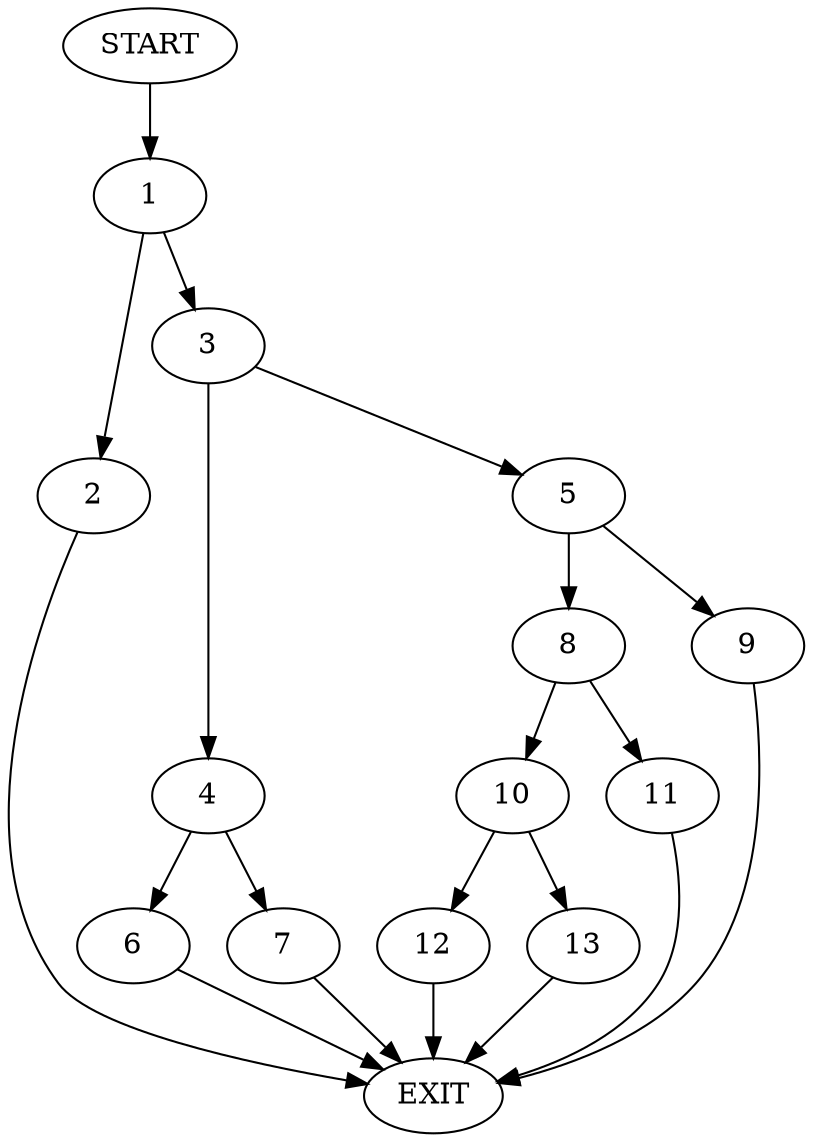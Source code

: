 digraph {
0 [label="START"]
14 [label="EXIT"]
0 -> 1
1 -> 2
1 -> 3
3 -> 4
3 -> 5
2 -> 14
4 -> 6
4 -> 7
5 -> 8
5 -> 9
8 -> 10
8 -> 11
9 -> 14
11 -> 14
10 -> 12
10 -> 13
13 -> 14
12 -> 14
6 -> 14
7 -> 14
}
